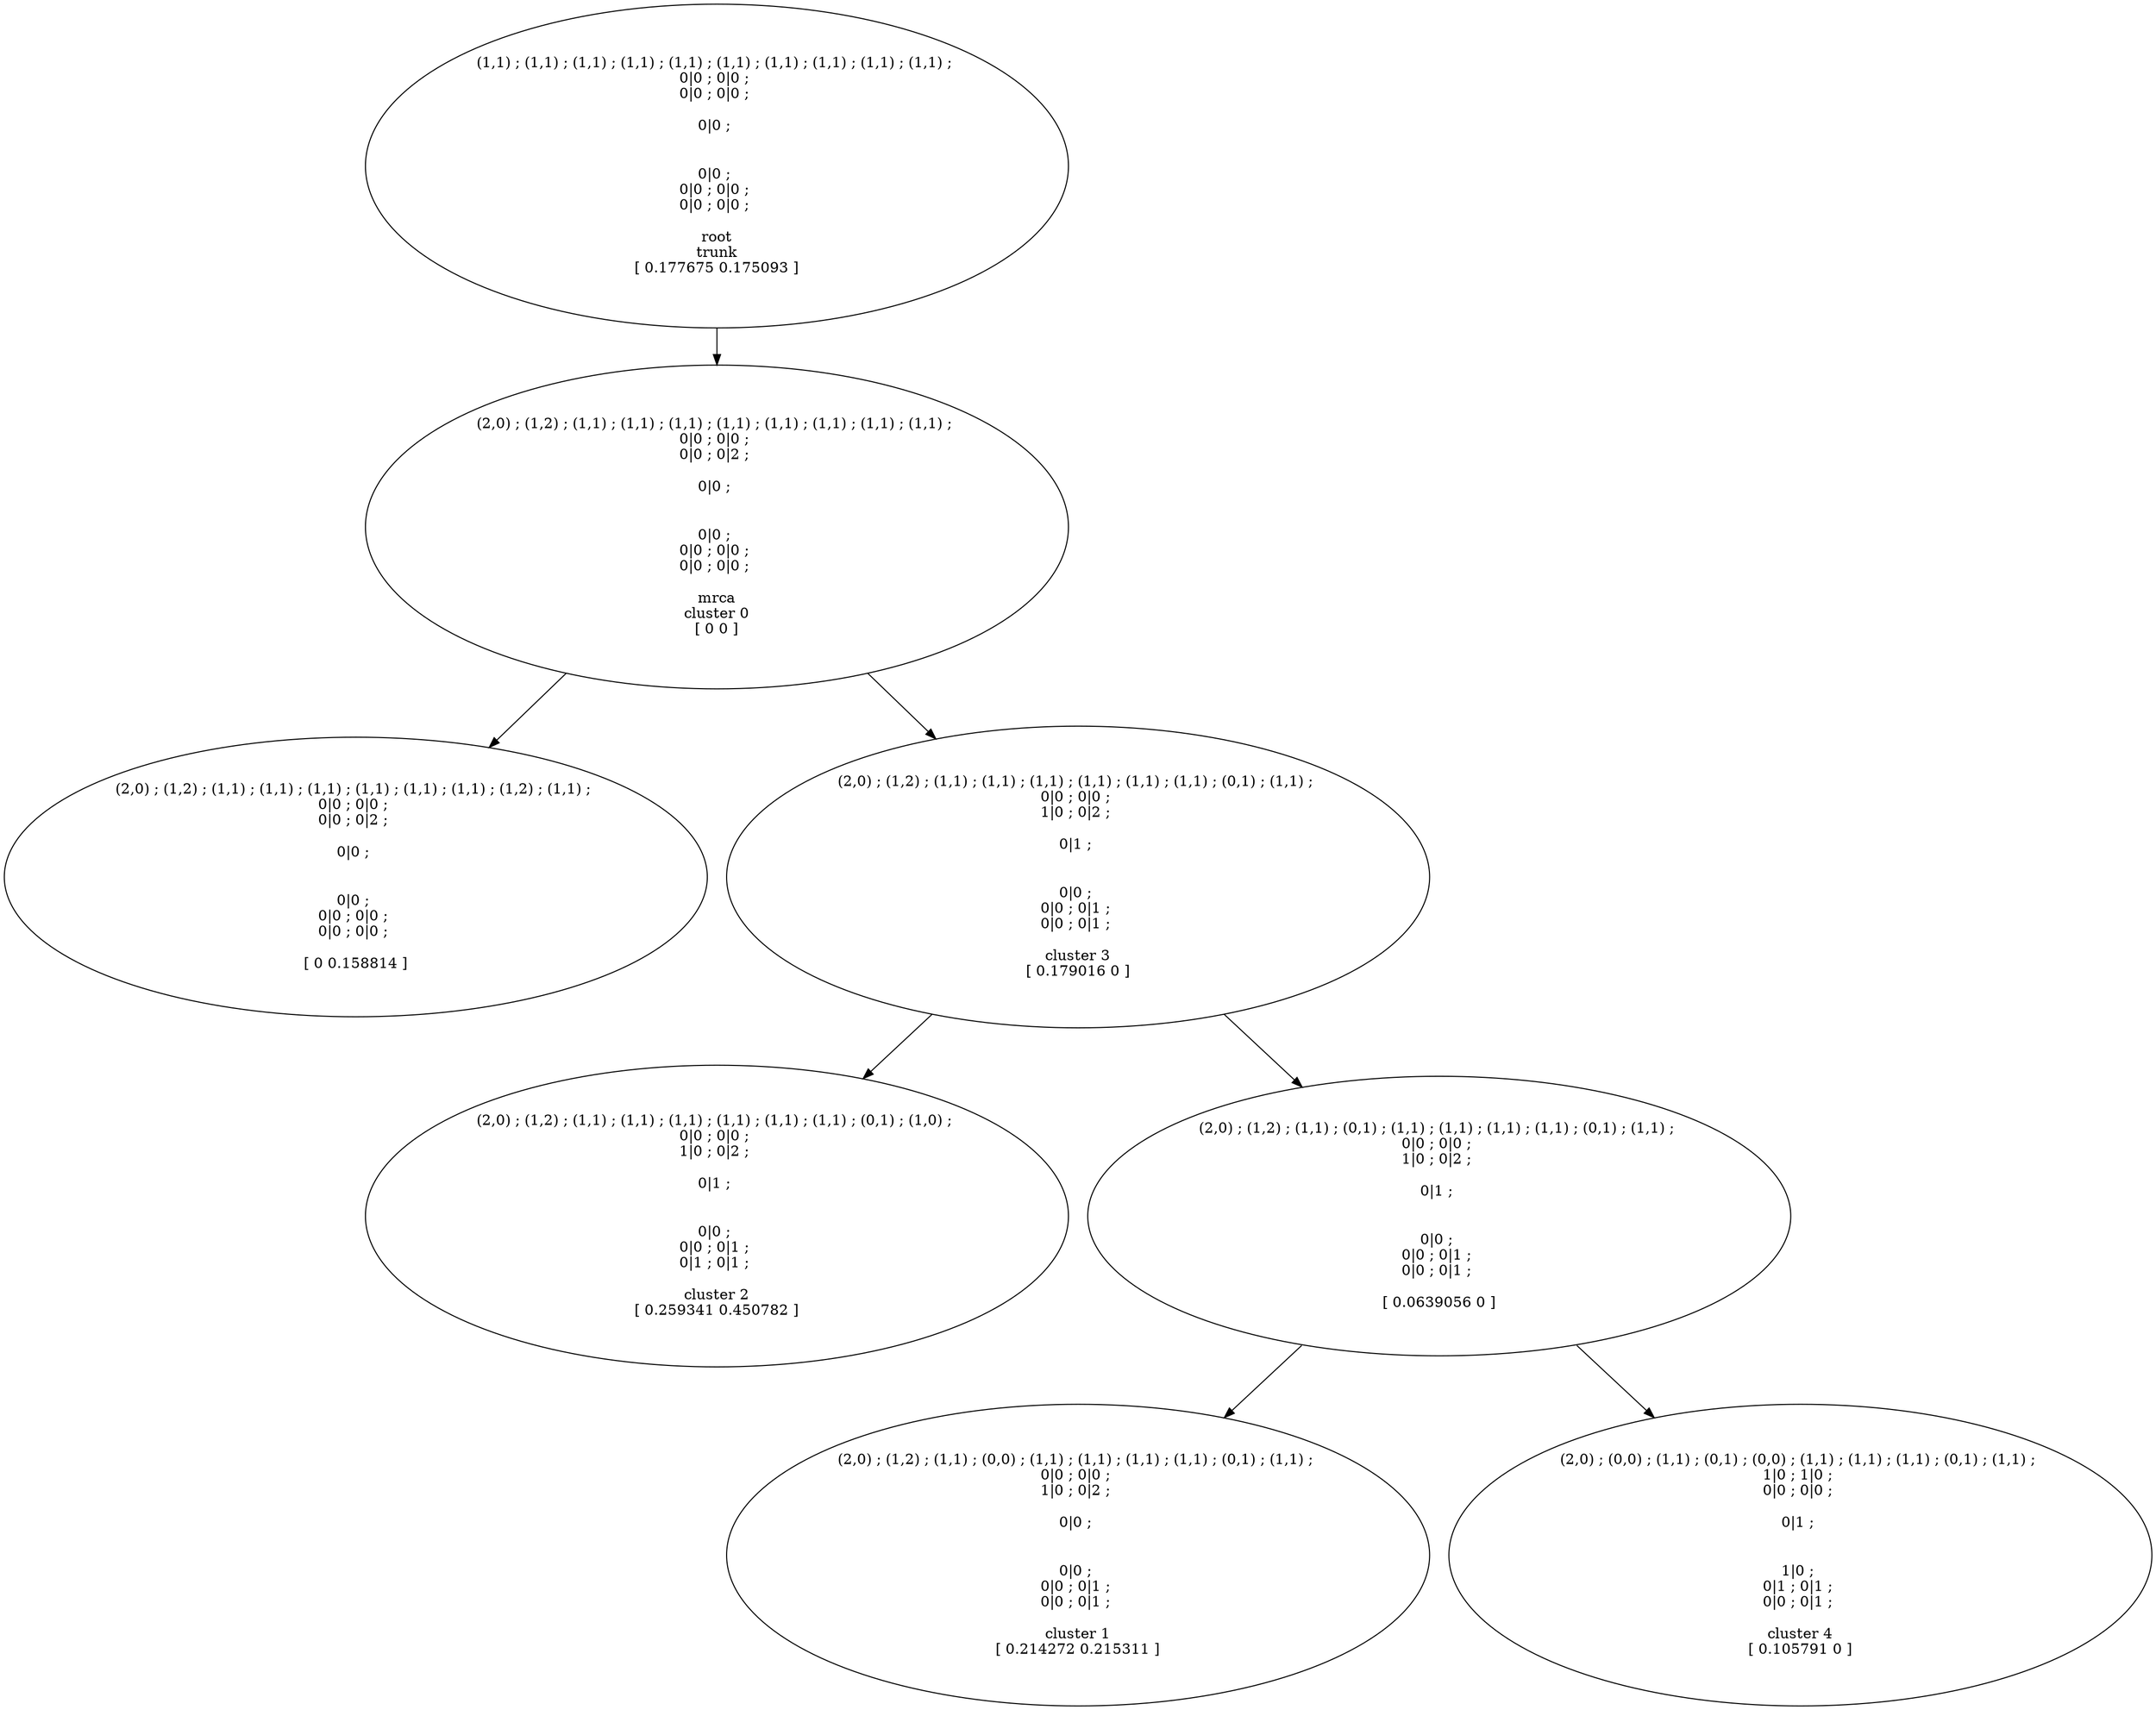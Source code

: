 digraph T {
	17 [label="(2,0) ; (1,2) ; (1,1) ; (1,1) ; (1,1) ; (1,1) ; (1,1) ; (1,1) ; (1,2) ; (1,1) ; \n0|0 ; 0|0 ; \n0|0 ; 0|2 ; \n\n0|0 ; \n\n\n0|0 ; \n0|0 ; 0|0 ; \n0|0 ; 0|0 ; \n\n[ 0 0.158814 ]"]
	16 [label="(2,0) ; (1,2) ; (1,1) ; (1,1) ; (1,1) ; (1,1) ; (1,1) ; (1,1) ; (1,1) ; (1,1) ; \n0|0 ; 0|0 ; \n0|0 ; 0|2 ; \n\n0|0 ; \n\n\n0|0 ; \n0|0 ; 0|0 ; \n0|0 ; 0|0 ; \n\nmrca\ncluster 0\n[ 0 0 ]"]
	14 [label="(2,0) ; (1,2) ; (1,1) ; (1,1) ; (1,1) ; (1,1) ; (1,1) ; (1,1) ; (0,1) ; (1,1) ; \n0|0 ; 0|0 ; \n1|0 ; 0|2 ; \n\n0|1 ; \n\n\n0|0 ; \n0|0 ; 0|1 ; \n0|0 ; 0|1 ; \n\ncluster 3\n[ 0.179016 0 ]"]
	13 [label="(2,0) ; (1,2) ; (1,1) ; (1,1) ; (1,1) ; (1,1) ; (1,1) ; (1,1) ; (0,1) ; (1,0) ; \n0|0 ; 0|0 ; \n1|0 ; 0|2 ; \n\n0|1 ; \n\n\n0|0 ; \n0|0 ; 0|1 ; \n0|1 ; 0|1 ; \n\ncluster 2\n[ 0.259341 0.450782 ]"]
	11 [label="(2,0) ; (1,2) ; (1,1) ; (0,1) ; (1,1) ; (1,1) ; (1,1) ; (1,1) ; (0,1) ; (1,1) ; \n0|0 ; 0|0 ; \n1|0 ; 0|2 ; \n\n0|1 ; \n\n\n0|0 ; \n0|0 ; 0|1 ; \n0|0 ; 0|1 ; \n\n[ 0.0639056 0 ]"]
	9 [label="(2,0) ; (1,2) ; (1,1) ; (0,0) ; (1,1) ; (1,1) ; (1,1) ; (1,1) ; (0,1) ; (1,1) ; \n0|0 ; 0|0 ; \n1|0 ; 0|2 ; \n\n0|0 ; \n\n\n0|0 ; \n0|0 ; 0|1 ; \n0|0 ; 0|1 ; \n\ncluster 1\n[ 0.214272 0.215311 ]"]
	2 [label="(2,0) ; (0,0) ; (1,1) ; (0,1) ; (0,0) ; (1,1) ; (1,1) ; (1,1) ; (0,1) ; (1,1) ; \n1|0 ; 1|0 ; \n0|0 ; 0|0 ; \n\n0|1 ; \n\n\n1|0 ; \n0|1 ; 0|1 ; \n0|0 ; 0|1 ; \n\ncluster 4\n[ 0.105791 0 ]"]
	1 [label="(1,1) ; (1,1) ; (1,1) ; (1,1) ; (1,1) ; (1,1) ; (1,1) ; (1,1) ; (1,1) ; (1,1) ; \n0|0 ; 0|0 ; \n0|0 ; 0|0 ; \n\n0|0 ; \n\n\n0|0 ; \n0|0 ; 0|0 ; \n0|0 ; 0|0 ; \n\nroot\ntrunk\n[ 0.177675 0.175093 ]"]
16 -> 17
16 -> 14
14 -> 13
14 -> 11
11 -> 2
11 -> 9
1 -> 16
}

